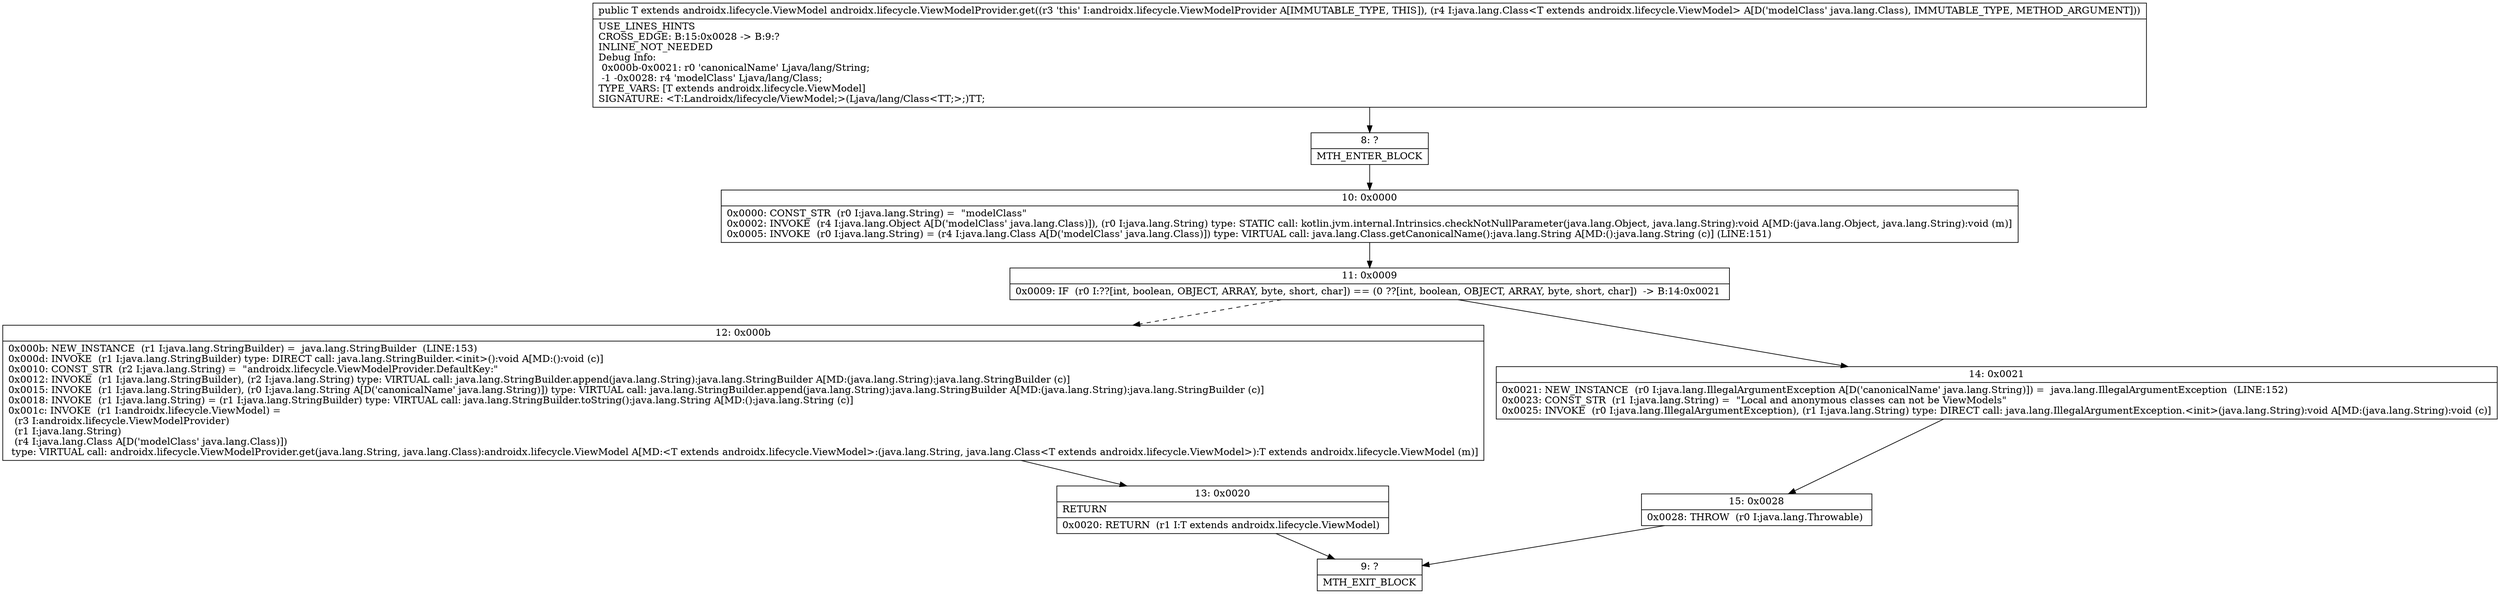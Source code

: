 digraph "CFG forandroidx.lifecycle.ViewModelProvider.get(Ljava\/lang\/Class;)Landroidx\/lifecycle\/ViewModel;" {
Node_8 [shape=record,label="{8\:\ ?|MTH_ENTER_BLOCK\l}"];
Node_10 [shape=record,label="{10\:\ 0x0000|0x0000: CONST_STR  (r0 I:java.lang.String) =  \"modelClass\" \l0x0002: INVOKE  (r4 I:java.lang.Object A[D('modelClass' java.lang.Class)]), (r0 I:java.lang.String) type: STATIC call: kotlin.jvm.internal.Intrinsics.checkNotNullParameter(java.lang.Object, java.lang.String):void A[MD:(java.lang.Object, java.lang.String):void (m)]\l0x0005: INVOKE  (r0 I:java.lang.String) = (r4 I:java.lang.Class A[D('modelClass' java.lang.Class)]) type: VIRTUAL call: java.lang.Class.getCanonicalName():java.lang.String A[MD:():java.lang.String (c)] (LINE:151)\l}"];
Node_11 [shape=record,label="{11\:\ 0x0009|0x0009: IF  (r0 I:??[int, boolean, OBJECT, ARRAY, byte, short, char]) == (0 ??[int, boolean, OBJECT, ARRAY, byte, short, char])  \-\> B:14:0x0021 \l}"];
Node_12 [shape=record,label="{12\:\ 0x000b|0x000b: NEW_INSTANCE  (r1 I:java.lang.StringBuilder) =  java.lang.StringBuilder  (LINE:153)\l0x000d: INVOKE  (r1 I:java.lang.StringBuilder) type: DIRECT call: java.lang.StringBuilder.\<init\>():void A[MD:():void (c)]\l0x0010: CONST_STR  (r2 I:java.lang.String) =  \"androidx.lifecycle.ViewModelProvider.DefaultKey:\" \l0x0012: INVOKE  (r1 I:java.lang.StringBuilder), (r2 I:java.lang.String) type: VIRTUAL call: java.lang.StringBuilder.append(java.lang.String):java.lang.StringBuilder A[MD:(java.lang.String):java.lang.StringBuilder (c)]\l0x0015: INVOKE  (r1 I:java.lang.StringBuilder), (r0 I:java.lang.String A[D('canonicalName' java.lang.String)]) type: VIRTUAL call: java.lang.StringBuilder.append(java.lang.String):java.lang.StringBuilder A[MD:(java.lang.String):java.lang.StringBuilder (c)]\l0x0018: INVOKE  (r1 I:java.lang.String) = (r1 I:java.lang.StringBuilder) type: VIRTUAL call: java.lang.StringBuilder.toString():java.lang.String A[MD:():java.lang.String (c)]\l0x001c: INVOKE  (r1 I:androidx.lifecycle.ViewModel) = \l  (r3 I:androidx.lifecycle.ViewModelProvider)\l  (r1 I:java.lang.String)\l  (r4 I:java.lang.Class A[D('modelClass' java.lang.Class)])\l type: VIRTUAL call: androidx.lifecycle.ViewModelProvider.get(java.lang.String, java.lang.Class):androidx.lifecycle.ViewModel A[MD:\<T extends androidx.lifecycle.ViewModel\>:(java.lang.String, java.lang.Class\<T extends androidx.lifecycle.ViewModel\>):T extends androidx.lifecycle.ViewModel (m)]\l}"];
Node_13 [shape=record,label="{13\:\ 0x0020|RETURN\l|0x0020: RETURN  (r1 I:T extends androidx.lifecycle.ViewModel) \l}"];
Node_9 [shape=record,label="{9\:\ ?|MTH_EXIT_BLOCK\l}"];
Node_14 [shape=record,label="{14\:\ 0x0021|0x0021: NEW_INSTANCE  (r0 I:java.lang.IllegalArgumentException A[D('canonicalName' java.lang.String)]) =  java.lang.IllegalArgumentException  (LINE:152)\l0x0023: CONST_STR  (r1 I:java.lang.String) =  \"Local and anonymous classes can not be ViewModels\" \l0x0025: INVOKE  (r0 I:java.lang.IllegalArgumentException), (r1 I:java.lang.String) type: DIRECT call: java.lang.IllegalArgumentException.\<init\>(java.lang.String):void A[MD:(java.lang.String):void (c)]\l}"];
Node_15 [shape=record,label="{15\:\ 0x0028|0x0028: THROW  (r0 I:java.lang.Throwable) \l}"];
MethodNode[shape=record,label="{public T extends androidx.lifecycle.ViewModel androidx.lifecycle.ViewModelProvider.get((r3 'this' I:androidx.lifecycle.ViewModelProvider A[IMMUTABLE_TYPE, THIS]), (r4 I:java.lang.Class\<T extends androidx.lifecycle.ViewModel\> A[D('modelClass' java.lang.Class), IMMUTABLE_TYPE, METHOD_ARGUMENT]))  | USE_LINES_HINTS\lCROSS_EDGE: B:15:0x0028 \-\> B:9:?\lINLINE_NOT_NEEDED\lDebug Info:\l  0x000b\-0x0021: r0 'canonicalName' Ljava\/lang\/String;\l  \-1 \-0x0028: r4 'modelClass' Ljava\/lang\/Class;\lTYPE_VARS: [T extends androidx.lifecycle.ViewModel]\lSIGNATURE: \<T:Landroidx\/lifecycle\/ViewModel;\>(Ljava\/lang\/Class\<TT;\>;)TT;\l}"];
MethodNode -> Node_8;Node_8 -> Node_10;
Node_10 -> Node_11;
Node_11 -> Node_12[style=dashed];
Node_11 -> Node_14;
Node_12 -> Node_13;
Node_13 -> Node_9;
Node_14 -> Node_15;
Node_15 -> Node_9;
}

